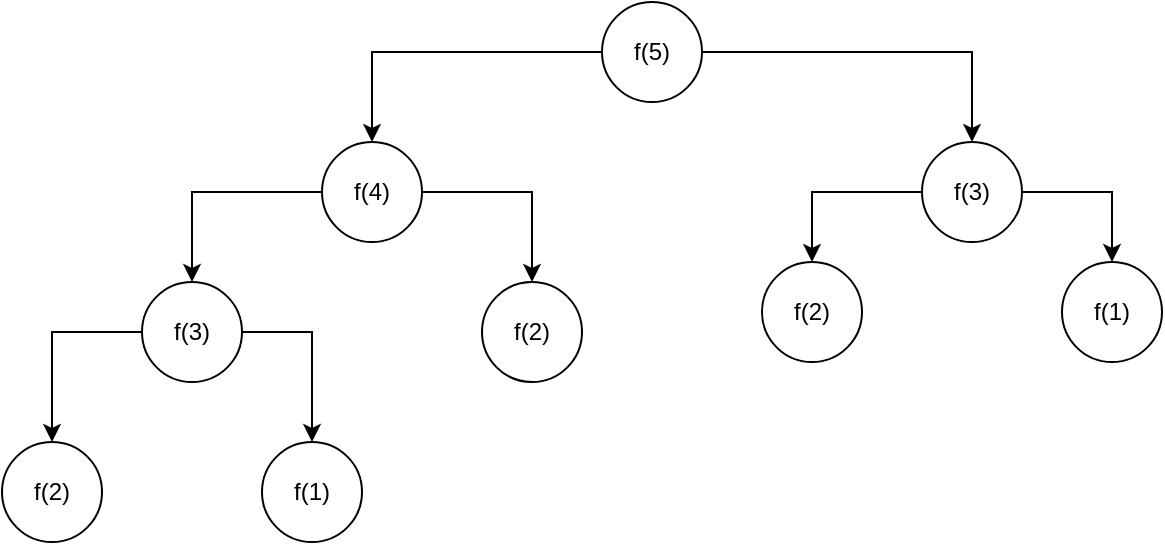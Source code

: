 <mxfile version="20.3.0" type="github">
  <diagram id="lIIq4QCSVwjix3l61zaa" name="第 1 页">
    <mxGraphModel dx="1375" dy="754" grid="1" gridSize="10" guides="1" tooltips="1" connect="1" arrows="1" fold="1" page="1" pageScale="1" pageWidth="827" pageHeight="1169" math="0" shadow="0">
      <root>
        <mxCell id="0" />
        <mxCell id="1" parent="0" />
        <mxCell id="cQjYCwoOmETKq7b5p8DL-3" value="" style="edgeStyle=orthogonalEdgeStyle;rounded=0;orthogonalLoop=1;jettySize=auto;html=1;" edge="1" parent="1" source="cQjYCwoOmETKq7b5p8DL-1" target="cQjYCwoOmETKq7b5p8DL-2">
          <mxGeometry relative="1" as="geometry" />
        </mxCell>
        <mxCell id="cQjYCwoOmETKq7b5p8DL-5" value="" style="edgeStyle=orthogonalEdgeStyle;rounded=0;orthogonalLoop=1;jettySize=auto;html=1;" edge="1" parent="1" source="cQjYCwoOmETKq7b5p8DL-1" target="cQjYCwoOmETKq7b5p8DL-4">
          <mxGeometry relative="1" as="geometry" />
        </mxCell>
        <mxCell id="cQjYCwoOmETKq7b5p8DL-1" value="f(5)" style="ellipse;whiteSpace=wrap;html=1;aspect=fixed;" vertex="1" parent="1">
          <mxGeometry x="380" y="120" width="50" height="50" as="geometry" />
        </mxCell>
        <mxCell id="cQjYCwoOmETKq7b5p8DL-7" value="" style="edgeStyle=orthogonalEdgeStyle;rounded=0;orthogonalLoop=1;jettySize=auto;html=1;" edge="1" parent="1" source="cQjYCwoOmETKq7b5p8DL-2" target="cQjYCwoOmETKq7b5p8DL-6">
          <mxGeometry relative="1" as="geometry" />
        </mxCell>
        <mxCell id="cQjYCwoOmETKq7b5p8DL-9" value="" style="edgeStyle=orthogonalEdgeStyle;rounded=0;orthogonalLoop=1;jettySize=auto;html=1;" edge="1" parent="1" source="cQjYCwoOmETKq7b5p8DL-2" target="cQjYCwoOmETKq7b5p8DL-8">
          <mxGeometry relative="1" as="geometry" />
        </mxCell>
        <mxCell id="cQjYCwoOmETKq7b5p8DL-2" value="f(4)" style="ellipse;whiteSpace=wrap;html=1;aspect=fixed;" vertex="1" parent="1">
          <mxGeometry x="240" y="190" width="50" height="50" as="geometry" />
        </mxCell>
        <mxCell id="cQjYCwoOmETKq7b5p8DL-11" value="" style="edgeStyle=orthogonalEdgeStyle;rounded=0;orthogonalLoop=1;jettySize=auto;html=1;" edge="1" parent="1" source="cQjYCwoOmETKq7b5p8DL-4" target="cQjYCwoOmETKq7b5p8DL-10">
          <mxGeometry relative="1" as="geometry" />
        </mxCell>
        <mxCell id="cQjYCwoOmETKq7b5p8DL-13" value="" style="edgeStyle=orthogonalEdgeStyle;rounded=0;orthogonalLoop=1;jettySize=auto;html=1;" edge="1" parent="1" source="cQjYCwoOmETKq7b5p8DL-4" target="cQjYCwoOmETKq7b5p8DL-12">
          <mxGeometry relative="1" as="geometry" />
        </mxCell>
        <mxCell id="cQjYCwoOmETKq7b5p8DL-4" value="f(3)" style="ellipse;whiteSpace=wrap;html=1;aspect=fixed;" vertex="1" parent="1">
          <mxGeometry x="540" y="190" width="50" height="50" as="geometry" />
        </mxCell>
        <mxCell id="cQjYCwoOmETKq7b5p8DL-15" value="" style="edgeStyle=orthogonalEdgeStyle;rounded=0;orthogonalLoop=1;jettySize=auto;html=1;" edge="1" parent="1" source="cQjYCwoOmETKq7b5p8DL-6" target="cQjYCwoOmETKq7b5p8DL-14">
          <mxGeometry relative="1" as="geometry" />
        </mxCell>
        <mxCell id="cQjYCwoOmETKq7b5p8DL-17" value="" style="edgeStyle=orthogonalEdgeStyle;rounded=0;orthogonalLoop=1;jettySize=auto;html=1;" edge="1" parent="1" source="cQjYCwoOmETKq7b5p8DL-6" target="cQjYCwoOmETKq7b5p8DL-16">
          <mxGeometry relative="1" as="geometry" />
        </mxCell>
        <mxCell id="cQjYCwoOmETKq7b5p8DL-6" value="f(3)" style="ellipse;whiteSpace=wrap;html=1;aspect=fixed;" vertex="1" parent="1">
          <mxGeometry x="150" y="260" width="50" height="50" as="geometry" />
        </mxCell>
        <mxCell id="cQjYCwoOmETKq7b5p8DL-8" value="f(2)" style="ellipse;whiteSpace=wrap;html=1;aspect=fixed;" vertex="1" parent="1">
          <mxGeometry x="320" y="260" width="50" height="50" as="geometry" />
        </mxCell>
        <mxCell id="cQjYCwoOmETKq7b5p8DL-10" value="f(2)" style="ellipse;whiteSpace=wrap;html=1;aspect=fixed;" vertex="1" parent="1">
          <mxGeometry x="460" y="250" width="50" height="50" as="geometry" />
        </mxCell>
        <mxCell id="cQjYCwoOmETKq7b5p8DL-12" value="f(1)" style="ellipse;whiteSpace=wrap;html=1;aspect=fixed;" vertex="1" parent="1">
          <mxGeometry x="610" y="250" width="50" height="50" as="geometry" />
        </mxCell>
        <mxCell id="cQjYCwoOmETKq7b5p8DL-14" value="f(2)" style="ellipse;whiteSpace=wrap;html=1;aspect=fixed;" vertex="1" parent="1">
          <mxGeometry x="80" y="340" width="50" height="50" as="geometry" />
        </mxCell>
        <mxCell id="cQjYCwoOmETKq7b5p8DL-16" value="f(1)" style="ellipse;whiteSpace=wrap;html=1;aspect=fixed;" vertex="1" parent="1">
          <mxGeometry x="210" y="340" width="50" height="50" as="geometry" />
        </mxCell>
      </root>
    </mxGraphModel>
  </diagram>
</mxfile>
